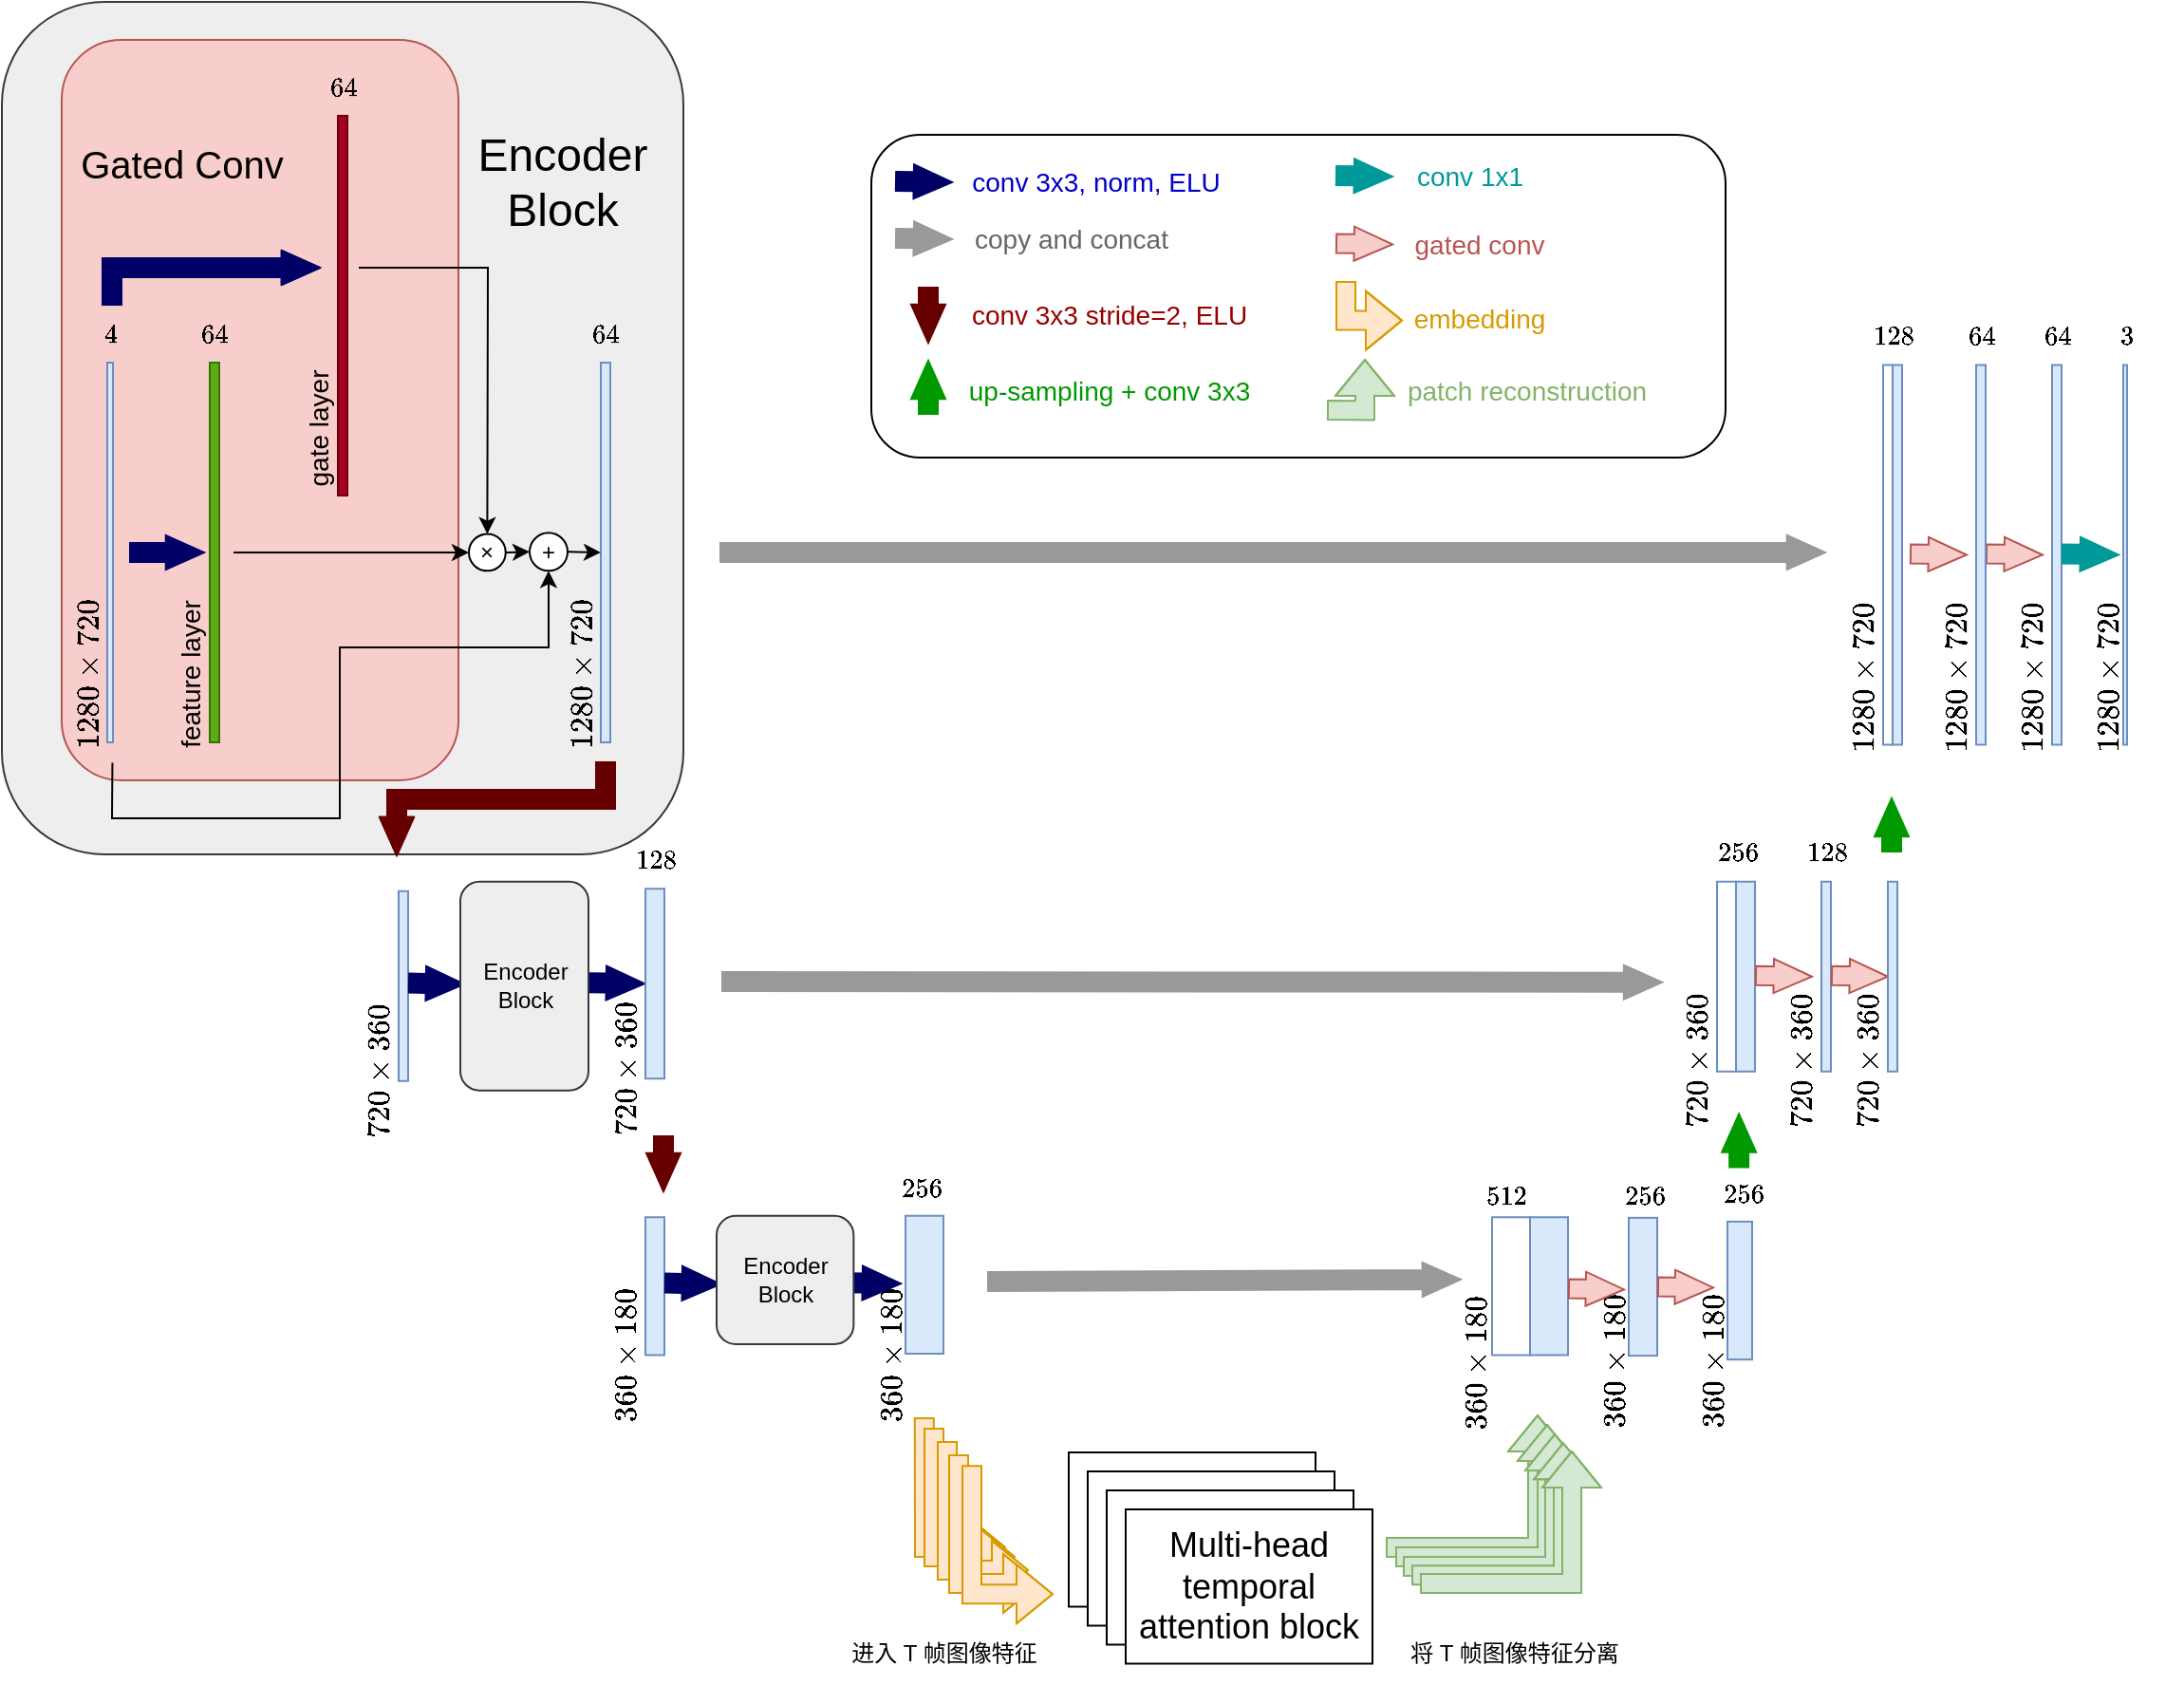 <mxfile version="26.2.14">
  <diagram name="Page-1" id="Zg2J0i8kcsBhqcDElQuv">
    <mxGraphModel dx="2453" dy="1965" grid="1" gridSize="10" guides="1" tooltips="1" connect="1" arrows="1" fold="1" page="1" pageScale="1" pageWidth="850" pageHeight="1100" math="1" shadow="0">
      <root>
        <mxCell id="0" />
        <mxCell id="1" parent="0" />
        <mxCell id="Tz_JqktS7xw3t4ZceVOu-22" value="" style="rounded=1;whiteSpace=wrap;html=1;fillColor=#eeeeee;strokeColor=#36393d;" parent="1" vertex="1">
          <mxGeometry x="-68" y="-110" width="359" height="449" as="geometry" />
        </mxCell>
        <mxCell id="Tz_JqktS7xw3t4ZceVOu-44" value="" style="rounded=1;whiteSpace=wrap;html=1;fillColor=#f8cecc;strokeColor=#b85450;" parent="1" vertex="1">
          <mxGeometry x="-36.5" y="-90" width="209" height="390" as="geometry" />
        </mxCell>
        <mxCell id="Tz_JqktS7xw3t4ZceVOu-37" value="&lt;div style=&quot;font-size: 14px;&quot;&gt;$$360 \times 180$$&lt;/div&gt;" style="text;html=1;align=center;verticalAlign=middle;resizable=0;points=[];autosize=1;strokeColor=none;fillColor=none;rotation=-90;" parent="1" vertex="1">
          <mxGeometry x="326" y="588.12" width="150" height="30" as="geometry" />
        </mxCell>
        <mxCell id="kov3exJGOiLsOatTBzYe-371" value="" style="rounded=1;whiteSpace=wrap;html=1;fillColor=none;" parent="1" vertex="1">
          <mxGeometry x="390" y="-40" width="450" height="170" as="geometry" />
        </mxCell>
        <mxCell id="kov3exJGOiLsOatTBzYe-10" value="" style="shape=flexArrow;endArrow=classic;html=1;rounded=0;fillColor=#000066;strokeColor=#000066;endWidth=7;endSize=6.38;" parent="1" edge="1">
          <mxGeometry width="50" height="50" relative="1" as="geometry">
            <mxPoint x="-1" y="180" as="sourcePoint" />
            <mxPoint x="39" y="180" as="targetPoint" />
          </mxGeometry>
        </mxCell>
        <mxCell id="kov3exJGOiLsOatTBzYe-54" value="" style="shape=flexArrow;endArrow=classic;html=1;rounded=0;fillColor=#000066;strokeColor=#000066;endWidth=7;endSize=6.38;entryX=0;entryY=0.5;entryDx=0;entryDy=0;" parent="1" edge="1">
          <mxGeometry width="50" height="50" relative="1" as="geometry">
            <mxPoint x="241" y="406.62" as="sourcePoint" />
            <mxPoint x="271" y="407.12" as="targetPoint" />
          </mxGeometry>
        </mxCell>
        <mxCell id="kov3exJGOiLsOatTBzYe-76" value="" style="shape=flexArrow;endArrow=classic;html=1;rounded=0;fillColor=#999999;strokeColor=#999999;endWidth=7;endSize=6.38;entryX=0.942;entryY=-0.167;entryDx=0;entryDy=0;entryPerimeter=0;" parent="1" target="kov3exJGOiLsOatTBzYe-335" edge="1">
          <mxGeometry width="50" height="50" relative="1" as="geometry">
            <mxPoint x="310" y="180" as="sourcePoint" />
            <mxPoint x="800" y="180" as="targetPoint" />
          </mxGeometry>
        </mxCell>
        <mxCell id="kov3exJGOiLsOatTBzYe-89" value="$$128$$" style="text;html=1;align=center;verticalAlign=middle;resizable=0;points=[];autosize=1;strokeColor=none;fillColor=none;rotation=0;" parent="1" vertex="1">
          <mxGeometry x="241" y="327.12" width="70" height="30" as="geometry" />
        </mxCell>
        <mxCell id="kov3exJGOiLsOatTBzYe-91" value="&lt;div style=&quot;font-size: 14px;&quot;&gt;$$720\times 360$$&lt;/div&gt;" style="text;html=1;align=center;verticalAlign=middle;resizable=0;points=[];autosize=1;strokeColor=none;fillColor=none;rotation=-90;" parent="1" vertex="1">
          <mxGeometry x="61" y="438.37" width="140" height="30" as="geometry" />
        </mxCell>
        <mxCell id="kov3exJGOiLsOatTBzYe-102" value="" style="shape=flexArrow;endArrow=classic;html=1;rounded=0;fillColor=#999999;strokeColor=#999999;endWidth=7;endSize=6.38;entryX=0.8;entryY=-0.114;entryDx=0;entryDy=0;entryPerimeter=0;" parent="1" edge="1" target="kov3exJGOiLsOatTBzYe-297">
          <mxGeometry width="50" height="50" relative="1" as="geometry">
            <mxPoint x="311" y="406" as="sourcePoint" />
            <mxPoint x="761" y="407" as="targetPoint" />
          </mxGeometry>
        </mxCell>
        <mxCell id="kov3exJGOiLsOatTBzYe-146" value="" style="rounded=0;whiteSpace=wrap;html=1;fillColor=#FFFFFF;strokeColor=#6c8ebf;" parent="1" vertex="1">
          <mxGeometry x="923" y="81.25" width="5" height="200" as="geometry" />
        </mxCell>
        <mxCell id="kov3exJGOiLsOatTBzYe-149" value="" style="rounded=0;whiteSpace=wrap;html=1;fillColor=#dae8fc;strokeColor=#6c8ebf;" parent="1" vertex="1">
          <mxGeometry x="271" y="357.12" width="10" height="100" as="geometry" />
        </mxCell>
        <mxCell id="kov3exJGOiLsOatTBzYe-150" value="&lt;div style=&quot;font-size: 14px;&quot;&gt;$$720\times 360$$&lt;/div&gt;" style="text;html=1;align=center;verticalAlign=middle;resizable=0;points=[];autosize=1;strokeColor=none;fillColor=none;rotation=-90;" parent="1" vertex="1">
          <mxGeometry x="191" y="437.12" width="140" height="30" as="geometry" />
        </mxCell>
        <mxCell id="kov3exJGOiLsOatTBzYe-176" value="" style="rounded=0;whiteSpace=wrap;html=1;fillColor=#dae8fc;strokeColor=#6c8ebf;" parent="1" vertex="1">
          <mxGeometry x="141" y="358.37" width="5" height="100" as="geometry" />
        </mxCell>
        <mxCell id="kov3exJGOiLsOatTBzYe-294" value="" style="rounded=0;whiteSpace=wrap;html=1;fillColor=#FFFFFF;strokeColor=#6c8ebf;" parent="1" vertex="1">
          <mxGeometry x="835.5" y="353.37" width="10" height="100" as="geometry" />
        </mxCell>
        <mxCell id="kov3exJGOiLsOatTBzYe-295" value="" style="rounded=0;whiteSpace=wrap;html=1;fillColor=#dae8fc;strokeColor=#6c8ebf;" parent="1" vertex="1">
          <mxGeometry x="845.5" y="353.37" width="10" height="100" as="geometry" />
        </mxCell>
        <mxCell id="kov3exJGOiLsOatTBzYe-296" value="$$256$$" style="text;html=1;align=center;verticalAlign=middle;resizable=0;points=[];autosize=1;strokeColor=none;fillColor=none;rotation=0;" parent="1" vertex="1">
          <mxGeometry x="810.5" y="323.37" width="70" height="30" as="geometry" />
        </mxCell>
        <mxCell id="kov3exJGOiLsOatTBzYe-297" value="&lt;div style=&quot;font-size: 14px;&quot;&gt;$$720\times 360$$&lt;/div&gt;" style="text;html=1;align=center;verticalAlign=middle;resizable=0;points=[];autosize=1;strokeColor=none;fillColor=none;rotation=-90;" parent="1" vertex="1">
          <mxGeometry x="755.5" y="433.37" width="140" height="30" as="geometry" />
        </mxCell>
        <mxCell id="kov3exJGOiLsOatTBzYe-298" value="" style="shape=flexArrow;endArrow=classic;html=1;rounded=0;fillColor=#f8cecc;strokeColor=#b85450;endWidth=7;endSize=6.38;entryX=0;entryY=0.5;entryDx=0;entryDy=0;" parent="1" edge="1">
          <mxGeometry width="50" height="50" relative="1" as="geometry">
            <mxPoint x="855.5" y="402.87" as="sourcePoint" />
            <mxPoint x="886" y="403.37" as="targetPoint" />
          </mxGeometry>
        </mxCell>
        <mxCell id="kov3exJGOiLsOatTBzYe-302" value="&lt;div style=&quot;font-size: 14px;&quot;&gt;$$720\times 360$$&lt;/div&gt;" style="text;html=1;align=center;verticalAlign=middle;resizable=0;points=[];autosize=1;strokeColor=none;fillColor=none;rotation=-90;" parent="1" vertex="1">
          <mxGeometry x="810.5" y="433.37" width="140" height="30" as="geometry" />
        </mxCell>
        <mxCell id="kov3exJGOiLsOatTBzYe-309" value="" style="rounded=0;whiteSpace=wrap;html=1;fillColor=#dae8fc;strokeColor=#6c8ebf;" parent="1" vertex="1">
          <mxGeometry x="890.5" y="353.37" width="5" height="100" as="geometry" />
        </mxCell>
        <mxCell id="kov3exJGOiLsOatTBzYe-311" value="$$128$$" style="text;html=1;align=center;verticalAlign=middle;resizable=0;points=[];autosize=1;strokeColor=none;fillColor=none;rotation=0;" parent="1" vertex="1">
          <mxGeometry x="858" y="323.37" width="70" height="30" as="geometry" />
        </mxCell>
        <mxCell id="kov3exJGOiLsOatTBzYe-312" value="" style="shape=flexArrow;endArrow=classic;html=1;rounded=0;fillColor=#f8cecc;strokeColor=#b85450;endWidth=7;endSize=6.38;entryX=0;entryY=0.5;entryDx=0;entryDy=0;" parent="1" edge="1">
          <mxGeometry width="50" height="50" relative="1" as="geometry">
            <mxPoint x="895.5" y="402.87" as="sourcePoint" />
            <mxPoint x="926" y="403.37" as="targetPoint" />
          </mxGeometry>
        </mxCell>
        <mxCell id="kov3exJGOiLsOatTBzYe-321" value="&lt;div style=&quot;font-size: 14px;&quot;&gt;$$720\times 360$$&lt;/div&gt;" style="text;html=1;align=center;verticalAlign=middle;resizable=0;points=[];autosize=1;strokeColor=none;fillColor=none;rotation=-90;" parent="1" vertex="1">
          <mxGeometry x="845.5" y="433.37" width="140" height="30" as="geometry" />
        </mxCell>
        <mxCell id="kov3exJGOiLsOatTBzYe-322" value="" style="rounded=0;whiteSpace=wrap;html=1;fillColor=#dae8fc;strokeColor=#6c8ebf;" parent="1" vertex="1">
          <mxGeometry x="925.5" y="353.37" width="5" height="100" as="geometry" />
        </mxCell>
        <mxCell id="kov3exJGOiLsOatTBzYe-326" value="" style="rounded=0;whiteSpace=wrap;html=1;fillColor=#dae8fc;strokeColor=#6c8ebf;" parent="1" vertex="1">
          <mxGeometry x="928" y="81.25" width="5" height="200" as="geometry" />
        </mxCell>
        <mxCell id="kov3exJGOiLsOatTBzYe-327" value="" style="shape=flexArrow;endArrow=classic;html=1;rounded=0;fillColor=#009900;strokeColor=#009900;endWidth=7;endSize=6.38;" parent="1" edge="1">
          <mxGeometry width="50" height="50" relative="1" as="geometry">
            <mxPoint x="927.5" y="338" as="sourcePoint" />
            <mxPoint x="927.5" y="309" as="targetPoint" />
          </mxGeometry>
        </mxCell>
        <mxCell id="kov3exJGOiLsOatTBzYe-329" value="$$128$$" style="text;html=1;align=center;verticalAlign=middle;resizable=0;points=[];autosize=1;strokeColor=none;fillColor=none;rotation=0;" parent="1" vertex="1">
          <mxGeometry x="893" y="51.25" width="70" height="30" as="geometry" />
        </mxCell>
        <mxCell id="kov3exJGOiLsOatTBzYe-331" value="" style="shape=flexArrow;endArrow=classic;html=1;rounded=0;fillColor=#f8cecc;strokeColor=#b85450;endWidth=7;endSize=6.38;entryX=0;entryY=0.5;entryDx=0;entryDy=0;" parent="1" edge="1">
          <mxGeometry width="50" height="50" relative="1" as="geometry">
            <mxPoint x="937" y="180.75" as="sourcePoint" />
            <mxPoint x="967.5" y="181.25" as="targetPoint" />
          </mxGeometry>
        </mxCell>
        <mxCell id="kov3exJGOiLsOatTBzYe-334" value="" style="shape=flexArrow;endArrow=classic;html=1;rounded=0;fillColor=#f8cecc;strokeColor=#b85450;endWidth=7;endSize=6.38;entryX=0;entryY=0.5;entryDx=0;entryDy=0;" parent="1" edge="1">
          <mxGeometry width="50" height="50" relative="1" as="geometry">
            <mxPoint x="977" y="180.75" as="sourcePoint" />
            <mxPoint x="1007.5" y="181.25" as="targetPoint" />
          </mxGeometry>
        </mxCell>
        <mxCell id="kov3exJGOiLsOatTBzYe-335" value="&lt;span style=&quot;font-size: 14px;&quot;&gt;$$1280 \times 720$$&lt;/span&gt;" style="text;html=1;align=center;verticalAlign=middle;resizable=0;points=[];autosize=1;strokeColor=none;fillColor=none;rotation=-90;" parent="1" vertex="1">
          <mxGeometry x="838" y="231.25" width="150" height="30" as="geometry" />
        </mxCell>
        <mxCell id="kov3exJGOiLsOatTBzYe-339" value="" style="rounded=0;whiteSpace=wrap;html=1;fillColor=#dae8fc;strokeColor=#6c8ebf;" parent="1" vertex="1">
          <mxGeometry x="972" y="81.25" width="5" height="200" as="geometry" />
        </mxCell>
        <mxCell id="kov3exJGOiLsOatTBzYe-340" value="&lt;span style=&quot;font-size: 14px;&quot;&gt;$$1280 \times 720$$&lt;/span&gt;" style="text;html=1;align=center;verticalAlign=middle;resizable=0;points=[];autosize=1;strokeColor=none;fillColor=none;rotation=-90;" parent="1" vertex="1">
          <mxGeometry x="887" y="231.25" width="150" height="30" as="geometry" />
        </mxCell>
        <mxCell id="kov3exJGOiLsOatTBzYe-344" value="&lt;span style=&quot;font-size: 14px;&quot;&gt;$$1280 \times 720$$&lt;/span&gt;" style="text;html=1;align=center;verticalAlign=middle;resizable=0;points=[];autosize=1;strokeColor=none;fillColor=none;rotation=-90;" parent="1" vertex="1">
          <mxGeometry x="927" y="231.25" width="150" height="30" as="geometry" />
        </mxCell>
        <mxCell id="kov3exJGOiLsOatTBzYe-345" value="" style="rounded=0;whiteSpace=wrap;html=1;fillColor=#dae8fc;strokeColor=#6c8ebf;" parent="1" vertex="1">
          <mxGeometry x="1012" y="81.25" width="5" height="200" as="geometry" />
        </mxCell>
        <mxCell id="kov3exJGOiLsOatTBzYe-349" value="" style="shape=flexArrow;endArrow=classic;html=1;rounded=0;fillColor=#009999;strokeColor=#009999;endWidth=7;endSize=6.38;entryX=0;entryY=0.5;entryDx=0;entryDy=0;" parent="1" edge="1">
          <mxGeometry width="50" height="50" relative="1" as="geometry">
            <mxPoint x="1017" y="180.75" as="sourcePoint" />
            <mxPoint x="1047.5" y="181.25" as="targetPoint" />
          </mxGeometry>
        </mxCell>
        <mxCell id="kov3exJGOiLsOatTBzYe-350" value="" style="rounded=0;whiteSpace=wrap;html=1;fillColor=#dae8fc;strokeColor=#6c8ebf;" parent="1" vertex="1">
          <mxGeometry x="1049.5" y="81.25" width="2" height="200" as="geometry" />
        </mxCell>
        <mxCell id="kov3exJGOiLsOatTBzYe-351" value="$$64$$" style="text;html=1;align=center;verticalAlign=middle;resizable=0;points=[];autosize=1;strokeColor=none;fillColor=none;rotation=0;" parent="1" vertex="1">
          <mxGeometry x="944.5" y="51.25" width="60" height="30" as="geometry" />
        </mxCell>
        <mxCell id="kov3exJGOiLsOatTBzYe-352" value="$$64$$" style="text;html=1;align=center;verticalAlign=middle;resizable=0;points=[];autosize=1;strokeColor=none;fillColor=none;rotation=0;" parent="1" vertex="1">
          <mxGeometry x="984.5" y="51.25" width="60" height="30" as="geometry" />
        </mxCell>
        <mxCell id="kov3exJGOiLsOatTBzYe-353" value="$$3$$" style="text;html=1;align=center;verticalAlign=middle;resizable=0;points=[];autosize=1;strokeColor=none;fillColor=none;rotation=0;" parent="1" vertex="1">
          <mxGeometry x="1020.5" y="51.25" width="60" height="30" as="geometry" />
        </mxCell>
        <mxCell id="kov3exJGOiLsOatTBzYe-354" value="" style="shape=flexArrow;endArrow=classic;html=1;rounded=0;fillColor=#000066;strokeColor=#000066;endWidth=7;endSize=6.38;entryX=0;entryY=0.5;entryDx=0;entryDy=0;" parent="1" edge="1">
          <mxGeometry width="50" height="50" relative="1" as="geometry">
            <mxPoint x="402.5" y="-15.5" as="sourcePoint" />
            <mxPoint x="433" y="-15" as="targetPoint" />
          </mxGeometry>
        </mxCell>
        <mxCell id="kov3exJGOiLsOatTBzYe-355" value="" style="shape=flexArrow;endArrow=classic;html=1;rounded=0;fillColor=#999999;strokeColor=#999999;endWidth=7;endSize=6.38;entryX=0;entryY=0.5;entryDx=0;entryDy=0;" parent="1" edge="1">
          <mxGeometry width="50" height="50" relative="1" as="geometry">
            <mxPoint x="402.5" y="14.5" as="sourcePoint" />
            <mxPoint x="433" y="15" as="targetPoint" />
          </mxGeometry>
        </mxCell>
        <mxCell id="kov3exJGOiLsOatTBzYe-357" value="" style="shape=flexArrow;endArrow=classic;html=1;rounded=0;fillColor=#660000;strokeColor=#660000;endWidth=7;endSize=6.38;" parent="1" edge="1">
          <mxGeometry width="50" height="50" relative="1" as="geometry">
            <mxPoint x="420" y="40" as="sourcePoint" />
            <mxPoint x="420" y="70" as="targetPoint" />
          </mxGeometry>
        </mxCell>
        <mxCell id="kov3exJGOiLsOatTBzYe-358" value="" style="shape=flexArrow;endArrow=classic;html=1;rounded=0;fillColor=#009900;strokeColor=#009900;endWidth=7;endSize=6.38;" parent="1" edge="1">
          <mxGeometry width="50" height="50" relative="1" as="geometry">
            <mxPoint x="420" y="107.5" as="sourcePoint" />
            <mxPoint x="420" y="78.5" as="targetPoint" />
          </mxGeometry>
        </mxCell>
        <mxCell id="kov3exJGOiLsOatTBzYe-359" value="" style="shape=flexArrow;endArrow=classic;html=1;rounded=0;fillColor=#009999;strokeColor=#009999;endWidth=7;endSize=6.38;entryX=0;entryY=0.5;entryDx=0;entryDy=0;" parent="1" edge="1">
          <mxGeometry width="50" height="50" relative="1" as="geometry">
            <mxPoint x="634.5" y="-18.5" as="sourcePoint" />
            <mxPoint x="665" y="-18" as="targetPoint" />
          </mxGeometry>
        </mxCell>
        <mxCell id="kov3exJGOiLsOatTBzYe-362" value="&lt;span style=&quot;font-size: 14px;&quot;&gt;$$1280 \times 720$$&lt;/span&gt;" style="text;html=1;align=center;verticalAlign=middle;resizable=0;points=[];autosize=1;strokeColor=none;fillColor=none;rotation=-90;" parent="1" vertex="1">
          <mxGeometry x="967" y="231.25" width="150" height="30" as="geometry" />
        </mxCell>
        <mxCell id="kov3exJGOiLsOatTBzYe-363" value="&lt;font color=&quot;#0000cc&quot; style=&quot;font-size: 14px;&quot;&gt;conv 3x3, norm, ELU&lt;/font&gt;" style="text;html=1;align=center;verticalAlign=middle;resizable=0;points=[];autosize=1;strokeColor=none;fillColor=none;" parent="1" vertex="1">
          <mxGeometry x="432.5" y="-30" width="150" height="30" as="geometry" />
        </mxCell>
        <mxCell id="kov3exJGOiLsOatTBzYe-364" value="&lt;font style=&quot;font-size: 14px;&quot; color=&quot;#666666&quot;&gt;copy and concat&lt;br&gt;&lt;/font&gt;" style="text;html=1;align=center;verticalAlign=middle;resizable=0;points=[];autosize=1;strokeColor=none;fillColor=none;" parent="1" vertex="1">
          <mxGeometry x="430" width="130" height="30" as="geometry" />
        </mxCell>
        <mxCell id="kov3exJGOiLsOatTBzYe-365" value="&lt;font color=&quot;#990000&quot; style=&quot;font-size: 14px;&quot;&gt;conv 3x3 stride=2, ELU&lt;/font&gt;&lt;font color=&quot;#990000&quot; style=&quot;font-size: 14px;&quot;&gt;&lt;br&gt;&lt;/font&gt;" style="text;html=1;align=center;verticalAlign=middle;resizable=0;points=[];autosize=1;strokeColor=none;fillColor=none;" parent="1" vertex="1">
          <mxGeometry x="430" y="40" width="170" height="30" as="geometry" />
        </mxCell>
        <mxCell id="kov3exJGOiLsOatTBzYe-366" value="&lt;font color=&quot;#009900&quot; style=&quot;font-size: 14px;&quot;&gt;up-sampling + conv 3x3&lt;/font&gt;" style="text;html=1;align=center;verticalAlign=middle;resizable=0;points=[];autosize=1;strokeColor=none;fillColor=none;" parent="1" vertex="1">
          <mxGeometry x="430" y="80" width="170" height="30" as="geometry" />
        </mxCell>
        <mxCell id="kov3exJGOiLsOatTBzYe-367" value="&lt;font color=&quot;#009999&quot; style=&quot;font-size: 14px;&quot;&gt;conv 1x1&lt;br&gt;&lt;/font&gt;" style="text;html=1;align=center;verticalAlign=middle;resizable=0;points=[];autosize=1;strokeColor=none;fillColor=none;" parent="1" vertex="1">
          <mxGeometry x="665" y="-33" width="80" height="30" as="geometry" />
        </mxCell>
        <mxCell id="Tz_JqktS7xw3t4ZceVOu-1" value="" style="group" parent="1" vertex="1" connectable="0">
          <mxGeometry x="-41" y="50" width="340" height="330" as="geometry" />
        </mxCell>
        <mxCell id="kov3exJGOiLsOatTBzYe-4" value="&lt;font style=&quot;font-size: 14px;&quot;&gt;$$1280 \times 720$$&lt;/font&gt;" style="text;html=1;align=center;verticalAlign=middle;resizable=0;points=[];autosize=1;strokeColor=none;fillColor=none;rotation=-90;" parent="Tz_JqktS7xw3t4ZceVOu-1" vertex="1">
          <mxGeometry x="-56.5" y="180" width="150" height="30" as="geometry" />
        </mxCell>
        <mxCell id="kov3exJGOiLsOatTBzYe-5" value="$$4$$" style="text;html=1;align=center;verticalAlign=middle;resizable=0;points=[];autosize=1;strokeColor=none;fillColor=none;rotation=0;" parent="Tz_JqktS7xw3t4ZceVOu-1" vertex="1">
          <mxGeometry width="60" height="30" as="geometry" />
        </mxCell>
        <mxCell id="kov3exJGOiLsOatTBzYe-114" value="" style="rounded=0;whiteSpace=wrap;html=1;fillColor=#dae8fc;strokeColor=#6c8ebf;" parent="Tz_JqktS7xw3t4ZceVOu-1" vertex="1">
          <mxGeometry x="28.5" y="30" width="3" height="200" as="geometry" />
        </mxCell>
        <mxCell id="kov3exJGOiLsOatTBzYe-63" value="" style="shape=flexArrow;endArrow=classic;html=1;rounded=0;fillColor=#660000;strokeColor=#660000;endWidth=7;endSize=6.38;" parent="1" edge="1">
          <mxGeometry width="50" height="50" relative="1" as="geometry">
            <mxPoint x="250" y="290" as="sourcePoint" />
            <mxPoint x="140" y="340" as="targetPoint" />
            <Array as="points">
              <mxPoint x="250" y="310" />
              <mxPoint x="140" y="310" />
            </Array>
          </mxGeometry>
        </mxCell>
        <mxCell id="Tz_JqktS7xw3t4ZceVOu-4" value="" style="group" parent="1" vertex="1" connectable="0">
          <mxGeometry x="220" y="50" width="60" height="270" as="geometry" />
        </mxCell>
        <mxCell id="kov3exJGOiLsOatTBzYe-77" value="$$64$$" style="text;html=1;align=center;verticalAlign=middle;resizable=0;points=[];autosize=1;strokeColor=none;fillColor=none;rotation=0;" parent="Tz_JqktS7xw3t4ZceVOu-4" vertex="1">
          <mxGeometry width="60" height="30" as="geometry" />
        </mxCell>
        <mxCell id="kov3exJGOiLsOatTBzYe-147" value="&lt;span style=&quot;font-size: 14px;&quot;&gt;$$1280 \times 720$$&lt;/span&gt;" style="text;html=1;align=center;verticalAlign=middle;resizable=0;points=[];autosize=1;strokeColor=none;fillColor=none;rotation=-90;" parent="Tz_JqktS7xw3t4ZceVOu-4" vertex="1">
          <mxGeometry x="-57.5" y="180" width="150" height="30" as="geometry" />
        </mxCell>
        <mxCell id="kov3exJGOiLsOatTBzYe-330" value="" style="rounded=0;whiteSpace=wrap;html=1;fillColor=#dae8fc;strokeColor=#6c8ebf;" parent="Tz_JqktS7xw3t4ZceVOu-4" vertex="1">
          <mxGeometry x="27.5" y="30" width="5" height="200" as="geometry" />
        </mxCell>
        <mxCell id="Tz_JqktS7xw3t4ZceVOu-20" value="×" style="ellipse;whiteSpace=wrap;html=1;aspect=fixed;" parent="Tz_JqktS7xw3t4ZceVOu-4" vertex="1">
          <mxGeometry x="-42" y="120.31" width="19.37" height="19.37" as="geometry" />
        </mxCell>
        <mxCell id="Tz_JqktS7xw3t4ZceVOu-6" value="" style="group" parent="1" vertex="1" connectable="0">
          <mxGeometry x="14" y="50" width="277" height="330" as="geometry" />
        </mxCell>
        <mxCell id="Tz_JqktS7xw3t4ZceVOu-7" value="$$64$$" style="text;html=1;align=center;verticalAlign=middle;resizable=0;points=[];autosize=1;strokeColor=none;fillColor=none;rotation=0;" parent="Tz_JqktS7xw3t4ZceVOu-6" vertex="1">
          <mxGeometry width="60" height="30" as="geometry" />
        </mxCell>
        <mxCell id="Tz_JqktS7xw3t4ZceVOu-8" value="&lt;span style=&quot;font-size: 14px;&quot;&gt;feature layer&lt;/span&gt;" style="text;html=1;align=center;verticalAlign=middle;resizable=0;points=[];autosize=1;strokeColor=none;fillColor=none;rotation=-90;" parent="Tz_JqktS7xw3t4ZceVOu-6" vertex="1">
          <mxGeometry x="-32.5" y="180" width="100" height="30" as="geometry" />
        </mxCell>
        <mxCell id="Tz_JqktS7xw3t4ZceVOu-9" value="" style="rounded=0;whiteSpace=wrap;html=1;fillColor=#60a917;strokeColor=#2D7600;fontColor=#ffffff;" parent="Tz_JqktS7xw3t4ZceVOu-6" vertex="1">
          <mxGeometry x="27.5" y="30" width="5" height="200" as="geometry" />
        </mxCell>
        <mxCell id="Tz_JqktS7xw3t4ZceVOu-10" value="" style="group" parent="Tz_JqktS7xw3t4ZceVOu-6" vertex="1" connectable="0">
          <mxGeometry x="67.5" y="-130" width="60" height="270" as="geometry" />
        </mxCell>
        <mxCell id="Tz_JqktS7xw3t4ZceVOu-11" value="$$64$$" style="text;html=1;align=center;verticalAlign=middle;resizable=0;points=[];autosize=1;strokeColor=none;fillColor=none;rotation=0;" parent="Tz_JqktS7xw3t4ZceVOu-10" vertex="1">
          <mxGeometry width="60" height="30" as="geometry" />
        </mxCell>
        <mxCell id="Tz_JqktS7xw3t4ZceVOu-12" value="&lt;span style=&quot;font-size: 14px;&quot;&gt;gate layer&lt;/span&gt;" style="text;html=1;align=center;verticalAlign=middle;resizable=0;points=[];autosize=1;strokeColor=none;fillColor=none;rotation=-90;" parent="Tz_JqktS7xw3t4ZceVOu-10" vertex="1">
          <mxGeometry x="-22.5" y="180" width="80" height="30" as="geometry" />
        </mxCell>
        <mxCell id="Tz_JqktS7xw3t4ZceVOu-13" value="" style="rounded=0;whiteSpace=wrap;html=1;fillColor=#a20025;strokeColor=#6F0000;fontColor=#ffffff;" parent="Tz_JqktS7xw3t4ZceVOu-10" vertex="1">
          <mxGeometry x="27.5" y="30" width="5" height="200" as="geometry" />
        </mxCell>
        <mxCell id="Tz_JqktS7xw3t4ZceVOu-21" value="" style="endArrow=classic;html=1;rounded=0;entryX=0;entryY=0.5;entryDx=0;entryDy=0;" parent="Tz_JqktS7xw3t4ZceVOu-6" target="Tz_JqktS7xw3t4ZceVOu-20" edge="1">
          <mxGeometry width="50" height="50" relative="1" as="geometry">
            <mxPoint x="40" y="130" as="sourcePoint" />
            <mxPoint x="164.0" y="150.005" as="targetPoint" />
          </mxGeometry>
        </mxCell>
        <mxCell id="Tz_JqktS7xw3t4ZceVOu-14" value="" style="shape=flexArrow;endArrow=classic;html=1;rounded=0;fillColor=#000066;strokeColor=#000066;endWidth=7;endSize=6.38;" parent="1" edge="1">
          <mxGeometry width="50" height="50" relative="1" as="geometry">
            <mxPoint x="-10" y="50" as="sourcePoint" />
            <mxPoint x="100" y="30" as="targetPoint" />
            <Array as="points">
              <mxPoint x="-10" y="30" />
            </Array>
          </mxGeometry>
        </mxCell>
        <mxCell id="Tz_JqktS7xw3t4ZceVOu-17" value="" style="endArrow=classic;html=1;rounded=0;entryX=0.5;entryY=0;entryDx=0;entryDy=0;" parent="1" target="Tz_JqktS7xw3t4ZceVOu-20" edge="1">
          <mxGeometry width="50" height="50" relative="1" as="geometry">
            <mxPoint x="120" y="30" as="sourcePoint" />
            <mxPoint x="79" y="180" as="targetPoint" />
            <Array as="points">
              <mxPoint x="188" y="30" />
            </Array>
          </mxGeometry>
        </mxCell>
        <mxCell id="Tz_JqktS7xw3t4ZceVOu-19" value="" style="endArrow=classic;html=1;rounded=0;entryX=0;entryY=0.5;entryDx=0;entryDy=0;" parent="1" source="Tz_JqktS7xw3t4ZceVOu-20" edge="1" target="Tz_JqktS7xw3t4ZceVOu-48">
          <mxGeometry width="50" height="50" relative="1" as="geometry">
            <mxPoint x="65" y="180" as="sourcePoint" />
            <mxPoint x="100" y="180" as="targetPoint" />
          </mxGeometry>
        </mxCell>
        <mxCell id="Tz_JqktS7xw3t4ZceVOu-31" value="" style="shape=flexArrow;endArrow=classic;html=1;rounded=0;fillColor=#000066;strokeColor=#000066;endWidth=7;endSize=6.38;entryX=0;entryY=0.5;entryDx=0;entryDy=0;" parent="1" edge="1">
          <mxGeometry width="50" height="50" relative="1" as="geometry">
            <mxPoint x="146" y="406.81" as="sourcePoint" />
            <mxPoint x="176" y="407.31" as="targetPoint" />
          </mxGeometry>
        </mxCell>
        <mxCell id="Tz_JqktS7xw3t4ZceVOu-32" value="Encoder&lt;div&gt;Block&lt;/div&gt;" style="rounded=1;whiteSpace=wrap;html=1;fillColor=#eeeeee;strokeColor=#36393d;" parent="1" vertex="1">
          <mxGeometry x="173.5" y="353.37" width="67.5" height="110" as="geometry" />
        </mxCell>
        <mxCell id="Tz_JqktS7xw3t4ZceVOu-33" value="" style="shape=flexArrow;endArrow=classic;html=1;rounded=0;fillColor=#000066;strokeColor=#000066;endWidth=7;endSize=6.38;entryX=0;entryY=0.5;entryDx=0;entryDy=0;" parent="1" edge="1">
          <mxGeometry width="50" height="50" relative="1" as="geometry">
            <mxPoint x="376" y="564.62" as="sourcePoint" />
            <mxPoint x="406" y="565.12" as="targetPoint" />
          </mxGeometry>
        </mxCell>
        <mxCell id="Tz_JqktS7xw3t4ZceVOu-34" value="$$256$$" style="text;html=1;align=center;verticalAlign=middle;resizable=0;points=[];autosize=1;strokeColor=none;fillColor=none;rotation=0;" parent="1" vertex="1">
          <mxGeometry x="381" y="500.12" width="70" height="30" as="geometry" />
        </mxCell>
        <mxCell id="Tz_JqktS7xw3t4ZceVOu-35" value="&lt;div style=&quot;font-size: 14px;&quot;&gt;$$360 \times 180$$&lt;/div&gt;" style="text;html=1;align=center;verticalAlign=middle;resizable=0;points=[];autosize=1;strokeColor=none;fillColor=none;rotation=-90;" parent="1" vertex="1">
          <mxGeometry x="186" y="588.12" width="150" height="30" as="geometry" />
        </mxCell>
        <mxCell id="Tz_JqktS7xw3t4ZceVOu-38" value="" style="rounded=0;whiteSpace=wrap;html=1;fillColor=#dae8fc;strokeColor=#6c8ebf;" parent="1" vertex="1">
          <mxGeometry x="271" y="530.12" width="10" height="72.63" as="geometry" />
        </mxCell>
        <mxCell id="Tz_JqktS7xw3t4ZceVOu-39" value="" style="shape=flexArrow;endArrow=classic;html=1;rounded=0;fillColor=#660000;strokeColor=#660000;endWidth=7;endSize=6.38;" parent="1" edge="1">
          <mxGeometry width="50" height="50" relative="1" as="geometry">
            <mxPoint x="280.5" y="487" as="sourcePoint" />
            <mxPoint x="280.5" y="517" as="targetPoint" />
          </mxGeometry>
        </mxCell>
        <mxCell id="Tz_JqktS7xw3t4ZceVOu-40" value="" style="shape=flexArrow;endArrow=classic;html=1;rounded=0;fillColor=#000066;strokeColor=#000066;endWidth=7;endSize=6.38;entryX=0;entryY=0.5;entryDx=0;entryDy=0;" parent="1" edge="1">
          <mxGeometry width="50" height="50" relative="1" as="geometry">
            <mxPoint x="281" y="564.81" as="sourcePoint" />
            <mxPoint x="311" y="565.31" as="targetPoint" />
          </mxGeometry>
        </mxCell>
        <mxCell id="Tz_JqktS7xw3t4ZceVOu-41" value="Encoder&lt;div&gt;Block&lt;/div&gt;" style="rounded=1;whiteSpace=wrap;html=1;fillColor=#eeeeee;strokeColor=#36393d;" parent="1" vertex="1">
          <mxGeometry x="308.5" y="529.37" width="72.18" height="67.63" as="geometry" />
        </mxCell>
        <mxCell id="Tz_JqktS7xw3t4ZceVOu-42" value="" style="rounded=0;whiteSpace=wrap;html=1;fillColor=#dae8fc;strokeColor=#6c8ebf;" parent="1" vertex="1">
          <mxGeometry x="408" y="529.37" width="20" height="72.63" as="geometry" />
        </mxCell>
        <mxCell id="Tz_JqktS7xw3t4ZceVOu-46" value="" style="endArrow=classic;html=1;rounded=0;entryX=0.5;entryY=1;entryDx=0;entryDy=0;exitX=0.195;exitY=0.924;exitDx=0;exitDy=0;exitPerimeter=0;" parent="1" source="kov3exJGOiLsOatTBzYe-4" target="Tz_JqktS7xw3t4ZceVOu-48" edge="1">
          <mxGeometry width="50" height="50" relative="1" as="geometry">
            <mxPoint x="-20" y="350" as="sourcePoint" />
            <mxPoint x="-20" y="380" as="targetPoint" />
            <Array as="points">
              <mxPoint x="-10" y="320" />
              <mxPoint x="110" y="320" />
              <mxPoint x="110" y="230" />
              <mxPoint x="220" y="230" />
            </Array>
          </mxGeometry>
        </mxCell>
        <mxCell id="Tz_JqktS7xw3t4ZceVOu-50" value="&lt;div style=&quot;font-size: 14px;&quot;&gt;$$360 \times 180$$&lt;/div&gt;" style="text;html=1;align=center;verticalAlign=middle;resizable=0;points=[];autosize=1;strokeColor=none;fillColor=none;rotation=-90;" parent="1" vertex="1">
          <mxGeometry x="634" y="592.19" width="150" height="30" as="geometry" />
        </mxCell>
        <mxCell id="Tz_JqktS7xw3t4ZceVOu-51" value="$$512$$" style="text;html=1;align=center;verticalAlign=middle;resizable=0;points=[];autosize=1;strokeColor=none;fillColor=none;rotation=0;" parent="1" vertex="1">
          <mxGeometry x="689" y="504.19" width="70" height="30" as="geometry" />
        </mxCell>
        <mxCell id="Tz_JqktS7xw3t4ZceVOu-54" value="" style="group" parent="1" vertex="1" connectable="0">
          <mxGeometry x="717" y="530.12" width="40" height="72.63" as="geometry" />
        </mxCell>
        <mxCell id="Tz_JqktS7xw3t4ZceVOu-52" value="" style="rounded=0;whiteSpace=wrap;html=1;fillColor=#dae8fc;strokeColor=#6c8ebf;" parent="Tz_JqktS7xw3t4ZceVOu-54" vertex="1">
          <mxGeometry x="20" width="20" height="72.63" as="geometry" />
        </mxCell>
        <mxCell id="Tz_JqktS7xw3t4ZceVOu-53" value="" style="rounded=0;whiteSpace=wrap;html=1;fillColor=#FFFFFF;strokeColor=#6c8ebf;" parent="Tz_JqktS7xw3t4ZceVOu-54" vertex="1">
          <mxGeometry width="20" height="72.63" as="geometry" />
        </mxCell>
        <mxCell id="Tz_JqktS7xw3t4ZceVOu-55" value="&lt;div style=&quot;font-size: 14px;&quot;&gt;$$360 \times 180$$&lt;/div&gt;" style="text;html=1;align=center;verticalAlign=middle;resizable=0;points=[];autosize=1;strokeColor=none;fillColor=none;rotation=-90;" parent="1" vertex="1">
          <mxGeometry x="707" y="591.19" width="150" height="30" as="geometry" />
        </mxCell>
        <mxCell id="Tz_JqktS7xw3t4ZceVOu-56" value="" style="shape=flexArrow;endArrow=classic;html=1;rounded=0;fillColor=#f8cecc;strokeColor=#b85450;endWidth=7;endSize=6.38;entryX=0;entryY=0.5;entryDx=0;entryDy=0;" parent="1" edge="1">
          <mxGeometry width="50" height="50" relative="1" as="geometry">
            <mxPoint x="757" y="567.69" as="sourcePoint" />
            <mxPoint x="787" y="568.19" as="targetPoint" />
          </mxGeometry>
        </mxCell>
        <mxCell id="Tz_JqktS7xw3t4ZceVOu-57" value="$$256$$" style="text;html=1;align=center;verticalAlign=middle;resizable=0;points=[];autosize=1;strokeColor=none;fillColor=none;rotation=0;" parent="1" vertex="1">
          <mxGeometry x="762" y="504.19" width="70" height="30" as="geometry" />
        </mxCell>
        <mxCell id="Tz_JqktS7xw3t4ZceVOu-58" value="" style="rounded=0;whiteSpace=wrap;html=1;fillColor=#dae8fc;strokeColor=#6c8ebf;" parent="1" vertex="1">
          <mxGeometry x="789" y="530.44" width="15" height="72.63" as="geometry" />
        </mxCell>
        <mxCell id="Tz_JqktS7xw3t4ZceVOu-59" value="&lt;div style=&quot;font-size: 14px;&quot;&gt;$$360 \times 180$$&lt;/div&gt;" style="text;html=1;align=center;verticalAlign=middle;resizable=0;points=[];autosize=1;strokeColor=none;fillColor=none;rotation=-90;" parent="1" vertex="1">
          <mxGeometry x="759" y="591.19" width="150" height="30" as="geometry" />
        </mxCell>
        <mxCell id="Tz_JqktS7xw3t4ZceVOu-60" value="" style="shape=flexArrow;endArrow=classic;html=1;rounded=0;fillColor=#f8cecc;strokeColor=#b85450;endWidth=7;endSize=6.38;entryX=0;entryY=0.5;entryDx=0;entryDy=0;" parent="1" edge="1">
          <mxGeometry width="50" height="50" relative="1" as="geometry">
            <mxPoint x="804" y="566.69" as="sourcePoint" />
            <mxPoint x="834" y="567.19" as="targetPoint" />
          </mxGeometry>
        </mxCell>
        <mxCell id="Tz_JqktS7xw3t4ZceVOu-61" value="$$256$$" style="text;html=1;align=center;verticalAlign=middle;resizable=0;points=[];autosize=1;strokeColor=none;fillColor=none;rotation=0;" parent="1" vertex="1">
          <mxGeometry x="814" y="503.19" width="70" height="30" as="geometry" />
        </mxCell>
        <mxCell id="Tz_JqktS7xw3t4ZceVOu-62" value="" style="rounded=0;whiteSpace=wrap;html=1;fillColor=#dae8fc;strokeColor=#6c8ebf;" parent="1" vertex="1">
          <mxGeometry x="841" y="532.44" width="13" height="72.63" as="geometry" />
        </mxCell>
        <mxCell id="Tz_JqktS7xw3t4ZceVOu-64" value="" style="shape=flexArrow;endArrow=classic;html=1;rounded=0;fillColor=#009900;strokeColor=#009900;endWidth=7;endSize=6.38;" parent="1" edge="1">
          <mxGeometry width="50" height="50" relative="1" as="geometry">
            <mxPoint x="847.07" y="504.19" as="sourcePoint" />
            <mxPoint x="847.07" y="475.19" as="targetPoint" />
          </mxGeometry>
        </mxCell>
        <mxCell id="Tz_JqktS7xw3t4ZceVOu-66" value="" style="rounded=0;whiteSpace=wrap;html=1;" parent="1" vertex="1">
          <mxGeometry x="494" y="654" width="130" height="81.25" as="geometry" />
        </mxCell>
        <mxCell id="Tz_JqktS7xw3t4ZceVOu-68" value="" style="rounded=0;whiteSpace=wrap;html=1;" parent="1" vertex="1">
          <mxGeometry x="504" y="664" width="130" height="81.25" as="geometry" />
        </mxCell>
        <mxCell id="Tz_JqktS7xw3t4ZceVOu-69" value="" style="rounded=0;whiteSpace=wrap;html=1;" parent="1" vertex="1">
          <mxGeometry x="514" y="674" width="130" height="81.25" as="geometry" />
        </mxCell>
        <mxCell id="Tz_JqktS7xw3t4ZceVOu-70" value="&lt;div&gt;&lt;font style=&quot;font-size: 18px;&quot;&gt;Multi-head temporal&lt;/font&gt;&lt;/div&gt;&lt;div&gt;&lt;font style=&quot;font-size: 18px;&quot;&gt;attention block&lt;/font&gt;&lt;/div&gt;" style="rounded=0;whiteSpace=wrap;html=1;" parent="1" vertex="1">
          <mxGeometry x="524" y="684" width="130" height="81.25" as="geometry" />
        </mxCell>
        <mxCell id="Tz_JqktS7xw3t4ZceVOu-71" value="" style="shape=flexArrow;endArrow=classic;html=1;rounded=0;fillColor=#999999;strokeColor=#999999;endWidth=7;endSize=6.38;" parent="1" edge="1">
          <mxGeometry width="50" height="50" relative="1" as="geometry">
            <mxPoint x="451" y="564" as="sourcePoint" />
            <mxPoint x="701" y="562.93" as="targetPoint" />
          </mxGeometry>
        </mxCell>
        <mxCell id="Tz_JqktS7xw3t4ZceVOu-72" value="" style="shape=flexArrow;endArrow=classic;html=1;rounded=0;exitX=0.284;exitY=1.063;exitDx=0;exitDy=0;exitPerimeter=0;fillColor=#ffe6cc;strokeColor=#d79b00;" parent="1" source="Tz_JqktS7xw3t4ZceVOu-37" edge="1">
          <mxGeometry width="50" height="50" relative="1" as="geometry">
            <mxPoint x="393" y="764" as="sourcePoint" />
            <mxPoint x="461" y="704" as="targetPoint" />
            <Array as="points">
              <mxPoint x="418" y="704" />
            </Array>
          </mxGeometry>
        </mxCell>
        <mxCell id="Tz_JqktS7xw3t4ZceVOu-73" value="" style="shape=flexArrow;endArrow=classic;html=1;rounded=0;fillColor=#d5e8d4;strokeColor=#82b366;" parent="1" edge="1">
          <mxGeometry width="50" height="50" relative="1" as="geometry">
            <mxPoint x="661" y="704" as="sourcePoint" />
            <mxPoint x="741" y="634" as="targetPoint" />
            <Array as="points">
              <mxPoint x="741" y="704" />
            </Array>
          </mxGeometry>
        </mxCell>
        <mxCell id="Tz_JqktS7xw3t4ZceVOu-74" value="" style="shape=flexArrow;endArrow=classic;html=1;rounded=0;exitX=0.284;exitY=1.063;exitDx=0;exitDy=0;exitPerimeter=0;fillColor=#ffe6cc;strokeColor=#d79b00;" parent="1" edge="1">
          <mxGeometry width="50" height="50" relative="1" as="geometry">
            <mxPoint x="640" y="37" as="sourcePoint" />
            <mxPoint x="670" y="57.81" as="targetPoint" />
            <Array as="points">
              <mxPoint x="640" y="57.81" />
            </Array>
          </mxGeometry>
        </mxCell>
        <mxCell id="Tz_JqktS7xw3t4ZceVOu-75" value="" style="shape=flexArrow;endArrow=classic;html=1;rounded=0;fillColor=#d5e8d4;strokeColor=#82B366;" parent="1" edge="1">
          <mxGeometry width="50" height="50" relative="1" as="geometry">
            <mxPoint x="630" y="105" as="sourcePoint" />
            <mxPoint x="650" y="78" as="targetPoint" />
            <Array as="points">
              <mxPoint x="650" y="105.19" />
            </Array>
          </mxGeometry>
        </mxCell>
        <mxCell id="Tz_JqktS7xw3t4ZceVOu-76" value="" style="shape=flexArrow;endArrow=classic;html=1;rounded=0;fillColor=#f8cecc;strokeColor=#b85450;endWidth=7;endSize=6.38;entryX=0;entryY=0.5;entryDx=0;entryDy=0;" parent="1" edge="1">
          <mxGeometry width="50" height="50" relative="1" as="geometry">
            <mxPoint x="634.5" y="17.19" as="sourcePoint" />
            <mxPoint x="665" y="17.69" as="targetPoint" />
          </mxGeometry>
        </mxCell>
        <mxCell id="Tz_JqktS7xw3t4ZceVOu-77" value="&lt;font style=&quot;font-size: 14px;&quot;&gt;&lt;font style=&quot;color: rgb(184, 84, 80);&quot;&gt;gated conv&lt;/font&gt;&lt;br&gt;&lt;/font&gt;" style="text;html=1;align=center;verticalAlign=middle;resizable=0;points=[];autosize=1;strokeColor=none;fillColor=none;" parent="1" vertex="1">
          <mxGeometry x="665" y="3" width="90" height="30" as="geometry" />
        </mxCell>
        <mxCell id="Tz_JqktS7xw3t4ZceVOu-78" value="&lt;font style=&quot;font-size: 14px;&quot;&gt;&lt;font style=&quot;color: rgb(215, 155, 0);&quot;&gt;embedding&lt;/font&gt;&lt;br&gt;&lt;/font&gt;" style="text;html=1;align=center;verticalAlign=middle;resizable=0;points=[];autosize=1;strokeColor=none;fillColor=none;" parent="1" vertex="1">
          <mxGeometry x="665" y="42.37" width="90" height="30" as="geometry" />
        </mxCell>
        <mxCell id="Tz_JqktS7xw3t4ZceVOu-79" value="&lt;font style=&quot;font-size: 14px;&quot;&gt;&lt;font style=&quot;color: rgb(130, 179, 102);&quot;&gt;patch reconstruction&lt;/font&gt;&lt;br&gt;&lt;/font&gt;" style="text;html=1;align=center;verticalAlign=middle;resizable=0;points=[];autosize=1;strokeColor=none;fillColor=none;" parent="1" vertex="1">
          <mxGeometry x="660" y="80" width="150" height="30" as="geometry" />
        </mxCell>
        <mxCell id="Tz_JqktS7xw3t4ZceVOu-82" value="" style="shape=flexArrow;endArrow=classic;html=1;rounded=0;exitX=0.284;exitY=1.063;exitDx=0;exitDy=0;exitPerimeter=0;fillColor=#ffe6cc;strokeColor=#d79b00;" parent="1" edge="1">
          <mxGeometry width="50" height="50" relative="1" as="geometry">
            <mxPoint x="423" y="641" as="sourcePoint" />
            <mxPoint x="466" y="709" as="targetPoint" />
            <Array as="points">
              <mxPoint x="423" y="709" />
            </Array>
          </mxGeometry>
        </mxCell>
        <mxCell id="Tz_JqktS7xw3t4ZceVOu-83" value="" style="shape=flexArrow;endArrow=classic;html=1;rounded=0;exitX=0.284;exitY=1.063;exitDx=0;exitDy=0;exitPerimeter=0;fillColor=#ffe6cc;strokeColor=#d79b00;" parent="1" edge="1">
          <mxGeometry width="50" height="50" relative="1" as="geometry">
            <mxPoint x="430" y="648" as="sourcePoint" />
            <mxPoint x="473" y="716" as="targetPoint" />
            <Array as="points">
              <mxPoint x="430" y="716" />
            </Array>
          </mxGeometry>
        </mxCell>
        <mxCell id="Tz_JqktS7xw3t4ZceVOu-84" value="" style="shape=flexArrow;endArrow=classic;html=1;rounded=0;exitX=0.284;exitY=1.063;exitDx=0;exitDy=0;exitPerimeter=0;fillColor=#ffe6cc;strokeColor=#d79b00;" parent="1" edge="1">
          <mxGeometry width="50" height="50" relative="1" as="geometry">
            <mxPoint x="436" y="655" as="sourcePoint" />
            <mxPoint x="479" y="723" as="targetPoint" />
            <Array as="points">
              <mxPoint x="436" y="723" />
            </Array>
          </mxGeometry>
        </mxCell>
        <mxCell id="Tz_JqktS7xw3t4ZceVOu-85" value="" style="shape=flexArrow;endArrow=classic;html=1;rounded=0;exitX=0.284;exitY=1.063;exitDx=0;exitDy=0;exitPerimeter=0;fillColor=#ffe6cc;strokeColor=#d79b00;" parent="1" edge="1">
          <mxGeometry width="50" height="50" relative="1" as="geometry">
            <mxPoint x="443" y="660.62" as="sourcePoint" />
            <mxPoint x="486" y="728.62" as="targetPoint" />
            <Array as="points">
              <mxPoint x="443" y="728.62" />
            </Array>
          </mxGeometry>
        </mxCell>
        <mxCell id="Tz_JqktS7xw3t4ZceVOu-91" value="" style="shape=flexArrow;endArrow=classic;html=1;rounded=0;fillColor=#d5e8d4;strokeColor=#82b366;" parent="1" edge="1">
          <mxGeometry width="50" height="50" relative="1" as="geometry">
            <mxPoint x="666" y="709" as="sourcePoint" />
            <mxPoint x="746" y="639" as="targetPoint" />
            <Array as="points">
              <mxPoint x="746" y="709" />
            </Array>
          </mxGeometry>
        </mxCell>
        <mxCell id="Tz_JqktS7xw3t4ZceVOu-92" value="" style="shape=flexArrow;endArrow=classic;html=1;rounded=0;fillColor=#d5e8d4;strokeColor=#82b366;" parent="1" edge="1">
          <mxGeometry width="50" height="50" relative="1" as="geometry">
            <mxPoint x="670" y="714" as="sourcePoint" />
            <mxPoint x="750" y="644" as="targetPoint" />
            <Array as="points">
              <mxPoint x="750" y="714" />
            </Array>
          </mxGeometry>
        </mxCell>
        <mxCell id="Tz_JqktS7xw3t4ZceVOu-93" value="" style="shape=flexArrow;endArrow=classic;html=1;rounded=0;fillColor=#d5e8d4;strokeColor=#82b366;" parent="1" edge="1">
          <mxGeometry width="50" height="50" relative="1" as="geometry">
            <mxPoint x="674.5" y="718.63" as="sourcePoint" />
            <mxPoint x="754.5" y="648.63" as="targetPoint" />
            <Array as="points">
              <mxPoint x="754.5" y="718.63" />
            </Array>
          </mxGeometry>
        </mxCell>
        <mxCell id="Tz_JqktS7xw3t4ZceVOu-94" value="" style="shape=flexArrow;endArrow=classic;html=1;rounded=0;fillColor=#d5e8d4;strokeColor=#82b366;" parent="1" edge="1">
          <mxGeometry width="50" height="50" relative="1" as="geometry">
            <mxPoint x="679" y="723" as="sourcePoint" />
            <mxPoint x="759" y="653" as="targetPoint" />
            <Array as="points">
              <mxPoint x="759" y="723" />
            </Array>
          </mxGeometry>
        </mxCell>
        <mxCell id="Tz_JqktS7xw3t4ZceVOu-95" value="进入 T 帧图像特征" style="text;html=1;align=center;verticalAlign=middle;whiteSpace=wrap;rounded=0;" parent="1" vertex="1">
          <mxGeometry x="371" y="745.25" width="115" height="30" as="geometry" />
        </mxCell>
        <mxCell id="Tz_JqktS7xw3t4ZceVOu-96" value="将 T 帧图像特征分离" style="text;html=1;align=center;verticalAlign=middle;whiteSpace=wrap;rounded=0;" parent="1" vertex="1">
          <mxGeometry x="667" y="745.25" width="124" height="30" as="geometry" />
        </mxCell>
        <mxCell id="Tz_JqktS7xw3t4ZceVOu-48" value="+" style="ellipse;whiteSpace=wrap;html=1;aspect=fixed;" parent="1" vertex="1">
          <mxGeometry x="210" y="169.68" width="20" height="20" as="geometry" />
        </mxCell>
        <mxCell id="Tz_JqktS7xw3t4ZceVOu-49" value="" style="endArrow=classic;html=1;rounded=0;exitX=1;exitY=0.5;exitDx=0;exitDy=0;entryX=0;entryY=0.5;entryDx=0;entryDy=0;" parent="1" source="Tz_JqktS7xw3t4ZceVOu-48" target="kov3exJGOiLsOatTBzYe-330" edge="1">
          <mxGeometry width="50" height="50" relative="1" as="geometry">
            <mxPoint x="10" y="220" as="sourcePoint" />
            <mxPoint x="60" y="170" as="targetPoint" />
          </mxGeometry>
        </mxCell>
        <mxCell id="Tz_JqktS7xw3t4ZceVOu-45" value="&lt;font style=&quot;font-size: 20px;&quot;&gt;Gated Conv&lt;/font&gt;" style="text;html=1;align=center;verticalAlign=middle;whiteSpace=wrap;rounded=0;" parent="1" vertex="1">
          <mxGeometry x="-28.5" y="-40" width="110" height="30" as="geometry" />
        </mxCell>
        <mxCell id="Tz_JqktS7xw3t4ZceVOu-23" value="Encoder&lt;div&gt;Block&lt;/div&gt;" style="text;html=1;align=center;verticalAlign=middle;whiteSpace=wrap;rounded=0;fontSize=24;" parent="1" vertex="1">
          <mxGeometry x="140" y="-30" width="175" height="30" as="geometry" />
        </mxCell>
      </root>
    </mxGraphModel>
  </diagram>
</mxfile>
